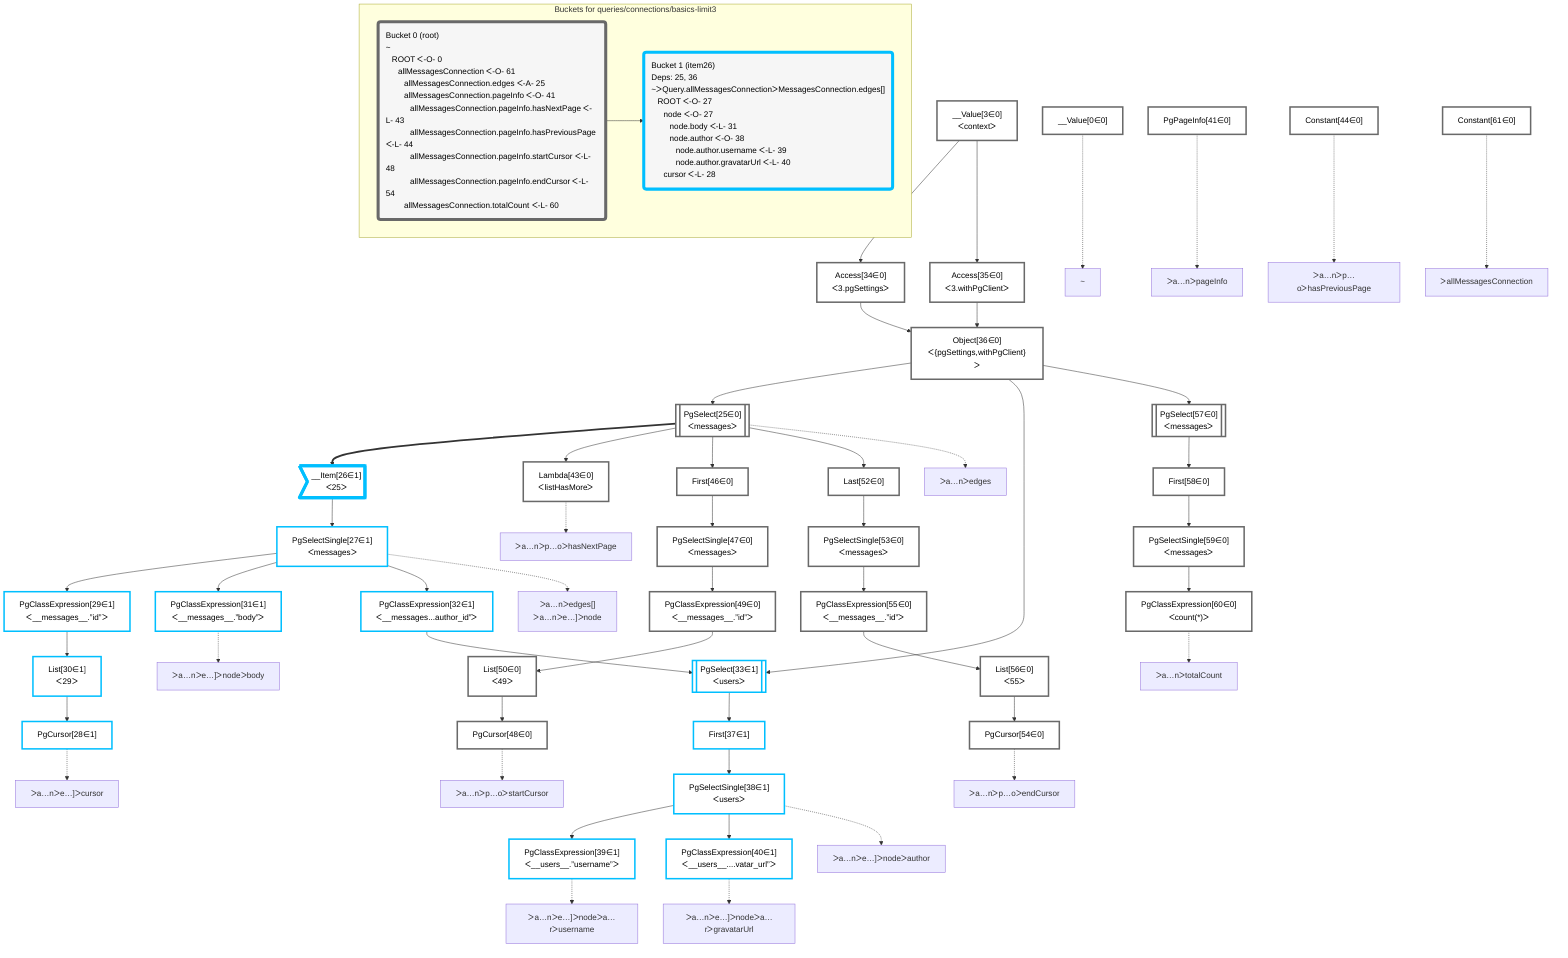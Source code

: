 graph TD
    classDef path fill:#eee,stroke:#000,color:#000
    classDef plan fill:#fff,stroke-width:3px,color:#000
    classDef itemplan fill:#fff,stroke-width:6px,color:#000
    classDef sideeffectplan fill:#f00,stroke-width:6px,color:#000
    classDef bucket fill:#f6f6f6,color:#000,stroke-width:6px,text-align:left


    %% define plans
    __Value0["__Value[0∈0]"]:::plan
    __Value3["__Value[3∈0]<br />ᐸcontextᐳ"]:::plan
    Access34["Access[34∈0]<br />ᐸ3.pgSettingsᐳ"]:::plan
    Access35["Access[35∈0]<br />ᐸ3.withPgClientᐳ"]:::plan
    Object36["Object[36∈0]<br />ᐸ{pgSettings,withPgClient}ᐳ"]:::plan
    Constant61["Constant[61∈0]"]:::plan
    PgSelect25[["PgSelect[25∈0]<br />ᐸmessagesᐳ"]]:::plan
    __Item26>"__Item[26∈1]<br />ᐸ25ᐳ"]:::itemplan
    PgSelectSingle27["PgSelectSingle[27∈1]<br />ᐸmessagesᐳ"]:::plan
    PgClassExpression29["PgClassExpression[29∈1]<br />ᐸ__messages__.”id”ᐳ"]:::plan
    List30["List[30∈1]<br />ᐸ29ᐳ"]:::plan
    PgCursor28["PgCursor[28∈1]"]:::plan
    PgClassExpression31["PgClassExpression[31∈1]<br />ᐸ__messages__.”body”ᐳ"]:::plan
    PgClassExpression32["PgClassExpression[32∈1]<br />ᐸ__messages...author_id”ᐳ"]:::plan
    PgSelect33[["PgSelect[33∈1]<br />ᐸusersᐳ"]]:::plan
    First37["First[37∈1]"]:::plan
    PgSelectSingle38["PgSelectSingle[38∈1]<br />ᐸusersᐳ"]:::plan
    PgClassExpression39["PgClassExpression[39∈1]<br />ᐸ__users__.”username”ᐳ"]:::plan
    PgClassExpression40["PgClassExpression[40∈1]<br />ᐸ__users__....vatar_url”ᐳ"]:::plan
    PgPageInfo41["PgPageInfo[41∈0]"]:::plan
    Lambda43["Lambda[43∈0]<br />ᐸlistHasMoreᐳ"]:::plan
    Constant44["Constant[44∈0]"]:::plan
    First46["First[46∈0]"]:::plan
    PgSelectSingle47["PgSelectSingle[47∈0]<br />ᐸmessagesᐳ"]:::plan
    PgClassExpression49["PgClassExpression[49∈0]<br />ᐸ__messages__.”id”ᐳ"]:::plan
    List50["List[50∈0]<br />ᐸ49ᐳ"]:::plan
    PgCursor48["PgCursor[48∈0]"]:::plan
    Last52["Last[52∈0]"]:::plan
    PgSelectSingle53["PgSelectSingle[53∈0]<br />ᐸmessagesᐳ"]:::plan
    PgClassExpression55["PgClassExpression[55∈0]<br />ᐸ__messages__.”id”ᐳ"]:::plan
    List56["List[56∈0]<br />ᐸ55ᐳ"]:::plan
    PgCursor54["PgCursor[54∈0]"]:::plan
    PgSelect57[["PgSelect[57∈0]<br />ᐸmessagesᐳ"]]:::plan
    First58["First[58∈0]"]:::plan
    PgSelectSingle59["PgSelectSingle[59∈0]<br />ᐸmessagesᐳ"]:::plan
    PgClassExpression60["PgClassExpression[60∈0]<br />ᐸcount(*)ᐳ"]:::plan

    %% plan dependencies
    __Value3 --> Access34
    __Value3 --> Access35
    Access34 & Access35 --> Object36
    Object36 --> PgSelect25
    PgSelect25 ==> __Item26
    __Item26 --> PgSelectSingle27
    PgSelectSingle27 --> PgClassExpression29
    PgClassExpression29 --> List30
    List30 --> PgCursor28
    PgSelectSingle27 --> PgClassExpression31
    PgSelectSingle27 --> PgClassExpression32
    Object36 & PgClassExpression32 --> PgSelect33
    PgSelect33 --> First37
    First37 --> PgSelectSingle38
    PgSelectSingle38 --> PgClassExpression39
    PgSelectSingle38 --> PgClassExpression40
    PgSelect25 --> Lambda43
    PgSelect25 --> First46
    First46 --> PgSelectSingle47
    PgSelectSingle47 --> PgClassExpression49
    PgClassExpression49 --> List50
    List50 --> PgCursor48
    PgSelect25 --> Last52
    Last52 --> PgSelectSingle53
    PgSelectSingle53 --> PgClassExpression55
    PgClassExpression55 --> List56
    List56 --> PgCursor54
    Object36 --> PgSelect57
    PgSelect57 --> First58
    First58 --> PgSelectSingle59
    PgSelectSingle59 --> PgClassExpression60

    %% plan-to-path relationships
    P0["~"]
    __Value0 -.-> P0
    P25["ᐳa…nᐳedges"]
    PgSelect25 -.-> P25
    P27["ᐳa…nᐳedges[]<br />ᐳa…nᐳe…]ᐳnode"]
    PgSelectSingle27 -.-> P27
    P28["ᐳa…nᐳe…]ᐳcursor"]
    PgCursor28 -.-> P28
    P31["ᐳa…nᐳe…]ᐳnodeᐳbody"]
    PgClassExpression31 -.-> P31
    P38["ᐳa…nᐳe…]ᐳnodeᐳauthor"]
    PgSelectSingle38 -.-> P38
    P39["ᐳa…nᐳe…]ᐳnodeᐳa…rᐳusername"]
    PgClassExpression39 -.-> P39
    P40["ᐳa…nᐳe…]ᐳnodeᐳa…rᐳgravatarUrl"]
    PgClassExpression40 -.-> P40
    P41["ᐳa…nᐳpageInfo"]
    PgPageInfo41 -.-> P41
    P43["ᐳa…nᐳp…oᐳhasNextPage"]
    Lambda43 -.-> P43
    P44["ᐳa…nᐳp…oᐳhasPreviousPage"]
    Constant44 -.-> P44
    P48["ᐳa…nᐳp…oᐳstartCursor"]
    PgCursor48 -.-> P48
    P54["ᐳa…nᐳp…oᐳendCursor"]
    PgCursor54 -.-> P54
    P60["ᐳa…nᐳtotalCount"]
    PgClassExpression60 -.-> P60
    P61["ᐳallMessagesConnection"]
    Constant61 -.-> P61

    subgraph "Buckets for queries/connections/basics-limit3"
    Bucket0("Bucket 0 (root)<br />~<br />⠀ROOT ᐸ-O- 0<br />⠀⠀allMessagesConnection ᐸ-O- 61<br />⠀⠀⠀allMessagesConnection.edges ᐸ-A- 25<br />⠀⠀⠀allMessagesConnection.pageInfo ᐸ-O- 41<br />⠀⠀⠀⠀allMessagesConnection.pageInfo.hasNextPage ᐸ-L- 43<br />⠀⠀⠀⠀allMessagesConnection.pageInfo.hasPreviousPage ᐸ-L- 44<br />⠀⠀⠀⠀allMessagesConnection.pageInfo.startCursor ᐸ-L- 48<br />⠀⠀⠀⠀allMessagesConnection.pageInfo.endCursor ᐸ-L- 54<br />⠀⠀⠀allMessagesConnection.totalCount ᐸ-L- 60"):::bucket
    classDef bucket0 stroke:#696969
    class Bucket0,__Value0,__Value3,PgSelect25,Access34,Access35,Object36,PgPageInfo41,Lambda43,Constant44,First46,PgSelectSingle47,PgCursor48,PgClassExpression49,List50,Last52,PgSelectSingle53,PgCursor54,PgClassExpression55,List56,PgSelect57,First58,PgSelectSingle59,PgClassExpression60,Constant61 bucket0
    Bucket1("Bucket 1 (item26)<br />Deps: 25, 36<br />~ᐳQuery.allMessagesConnectionᐳMessagesConnection.edges[]<br />⠀ROOT ᐸ-O- 27<br />⠀⠀node ᐸ-O- 27<br />⠀⠀⠀node.body ᐸ-L- 31<br />⠀⠀⠀node.author ᐸ-O- 38<br />⠀⠀⠀⠀node.author.username ᐸ-L- 39<br />⠀⠀⠀⠀node.author.gravatarUrl ᐸ-L- 40<br />⠀⠀cursor ᐸ-L- 28"):::bucket
    classDef bucket1 stroke:#00bfff
    class Bucket1,__Item26,PgSelectSingle27,PgCursor28,PgClassExpression29,List30,PgClassExpression31,PgClassExpression32,PgSelect33,First37,PgSelectSingle38,PgClassExpression39,PgClassExpression40 bucket1
    Bucket0 --> Bucket1
    end